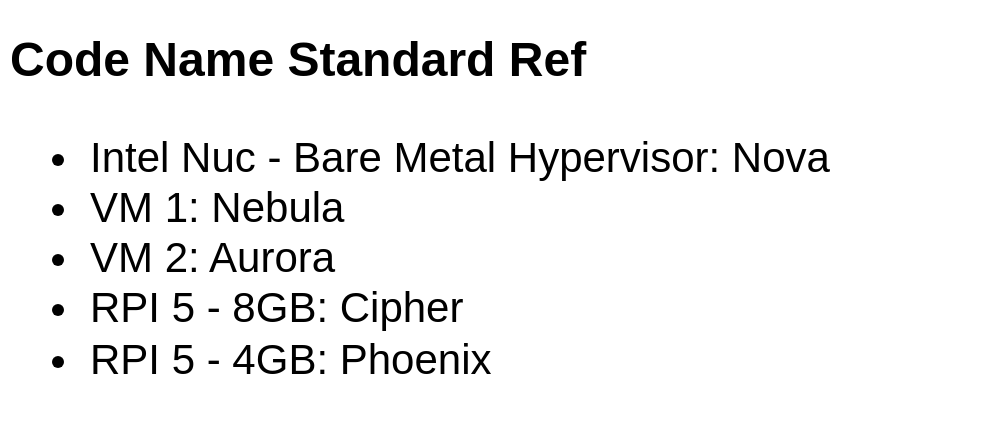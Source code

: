 <mxfile version="22.1.18" type="device" pages="3">
  <diagram id="C5oOuqK4uCejyhNqq42W" name="Naming Standard">
    <mxGraphModel dx="1434" dy="854" grid="1" gridSize="10" guides="1" tooltips="1" connect="1" arrows="1" fold="1" page="1" pageScale="1" pageWidth="850" pageHeight="1100" math="0" shadow="0">
      <root>
        <mxCell id="0" />
        <mxCell id="1" parent="0" />
        <mxCell id="P65dTQwfyc4noZKhJvpg-2" value="&lt;h1&gt;Code Name Standard Ref&lt;/h1&gt;&lt;p&gt;&lt;/p&gt;&lt;ul style=&quot;font-size: 21px;&quot;&gt;&lt;li&gt;Intel Nuc - Bare Metal Hypervisor: Nova&lt;/li&gt;&lt;li&gt;VM 1: Nebula&lt;/li&gt;&lt;li&gt;VM 2: Aurora&lt;/li&gt;&lt;li&gt;RPI 5 - 8GB: Cipher&lt;/li&gt;&lt;li&gt;RPI 5 - 4GB: Phoenix&lt;/li&gt;&lt;/ul&gt;&lt;p&gt;&lt;/p&gt;" style="text;html=1;strokeColor=none;fillColor=none;spacing=5;spacingTop=-20;whiteSpace=wrap;overflow=hidden;rounded=0;" parent="1" vertex="1">
          <mxGeometry x="50" y="40" width="500" height="210" as="geometry" />
        </mxCell>
      </root>
    </mxGraphModel>
  </diagram>
  <diagram name="Network Setup" id="y5MB4PG8_KQpzrVjRbdm">
    <mxGraphModel dx="1434" dy="854" grid="1" gridSize="10" guides="1" tooltips="1" connect="1" arrows="1" fold="1" page="1" pageScale="1" pageWidth="850" pageHeight="1100" math="0" shadow="0">
      <root>
        <mxCell id="0" />
        <mxCell id="1" parent="0" />
        <mxCell id="F0W9S0jO7jZfU5PaMhUE-3" value="" style="rounded=0;whiteSpace=wrap;html=1;fillColor=#fff2cc;strokeColor=#d6b656;" parent="1" vertex="1">
          <mxGeometry x="20" y="525" width="760" height="170" as="geometry" />
        </mxCell>
        <mxCell id="F0W9S0jO7jZfU5PaMhUE-1" value="" style="rounded=0;whiteSpace=wrap;html=1;fillColor=#ffe6cc;strokeColor=#d79b00;" parent="1" vertex="1">
          <mxGeometry x="20" y="340" width="760" height="170" as="geometry" />
        </mxCell>
        <mxCell id="V8Oin1zptPc2NcK_wDoO-1" value="&lt;h1&gt;Nova Server (HV)&lt;/h1&gt;&lt;div style=&quot;font-size: 18px;&quot;&gt;&lt;font style=&quot;font-size: 18px;&quot;&gt;Static IP:&amp;nbsp; 10.0.0.176&lt;/font&gt;&lt;/div&gt;&lt;div style=&quot;font-size: 18px;&quot;&gt;&lt;font style=&quot;font-size: 18px;&quot;&gt;MAC: 71:9B&lt;/font&gt;&lt;/div&gt;&lt;div&gt;&lt;br&gt;&lt;/div&gt;" style="text;html=1;strokeColor=none;fillColor=none;spacing=5;spacingTop=-20;whiteSpace=wrap;overflow=hidden;rounded=0;" parent="1" vertex="1">
          <mxGeometry x="20" y="380" width="210" height="120" as="geometry" />
        </mxCell>
        <mxCell id="E7k7vrJ1UfaNUGe9Ev70-1" value="&lt;h1&gt;Cipher Server&lt;/h1&gt;&lt;div style=&quot;font-size: 18px;&quot;&gt;&lt;font style=&quot;font-size: 18px;&quot;&gt;Static IP WIFI:&amp;nbsp; 10.0.0.179&lt;/font&gt;&lt;/div&gt;&lt;div style=&quot;font-size: 18px;&quot;&gt;&lt;font style=&quot;font-size: 18px;&quot;&gt;Static IP Eth: 10.0.0.186&lt;/font&gt;&lt;/div&gt;&lt;div style=&quot;font-size: 18px;&quot;&gt;&lt;font style=&quot;font-size: 18px;&quot;&gt;MAC WIFI: 2d:ab&lt;/font&gt;&lt;/div&gt;&lt;div style=&quot;font-size: 18px;&quot;&gt;&lt;font style=&quot;font-size: 18px;&quot;&gt;MAC Eth: 2d:aa&lt;/font&gt;&lt;/div&gt;&lt;div&gt;&lt;br&gt;&lt;/div&gt;" style="text;html=1;strokeColor=none;fillColor=none;spacing=5;spacingTop=-20;whiteSpace=wrap;overflow=hidden;rounded=0;" parent="1" vertex="1">
          <mxGeometry x="50" y="540" width="260" height="140" as="geometry" />
        </mxCell>
        <mxCell id="E7k7vrJ1UfaNUGe9Ev70-4" value="&lt;h1&gt;&lt;span style=&quot;background-color: initial;&quot;&gt;LAN Details&amp;nbsp;&lt;/span&gt;&lt;/h1&gt;&lt;h1&gt;&lt;span style=&quot;font-size: 18px; font-weight: 400;&quot;&gt;Gateway: 10.0.0.1&lt;/span&gt;&lt;/h1&gt;&lt;div&gt;&lt;span style=&quot;font-size: 18px; font-weight: 400;&quot;&gt;Subnet Mask: 255.255.255.0&lt;/span&gt;&lt;/div&gt;&lt;div&gt;&lt;br&gt;&lt;/div&gt;&lt;div&gt;&lt;span style=&quot;font-size: 18px;&quot;&gt;DHCP Range: 10.0.0.2 - 10.0.0.253&lt;/span&gt;&lt;/div&gt;&lt;div&gt;&lt;span style=&quot;font-size: 18px;&quot;&gt;&lt;br&gt;&lt;/span&gt;&lt;/div&gt;&lt;div&gt;&lt;span style=&quot;font-size: 18px;&quot;&gt;DHCP Lease: 2 Days&lt;/span&gt;&lt;/div&gt;" style="text;html=1;strokeColor=none;fillColor=none;spacing=5;spacingTop=-20;whiteSpace=wrap;overflow=hidden;rounded=0;" parent="1" vertex="1">
          <mxGeometry x="50" y="40" width="470" height="220" as="geometry" />
        </mxCell>
        <mxCell id="F0W9S0jO7jZfU5PaMhUE-2" value="VMs" style="text;html=1;strokeColor=none;fillColor=none;align=center;verticalAlign=middle;whiteSpace=wrap;rounded=0;" parent="1" vertex="1">
          <mxGeometry x="240" y="360" width="60" height="30" as="geometry" />
        </mxCell>
        <mxCell id="F0W9S0jO7jZfU5PaMhUE-4" value="RPi 5" style="text;html=1;strokeColor=none;fillColor=none;align=center;verticalAlign=middle;whiteSpace=wrap;rounded=0;" parent="1" vertex="1">
          <mxGeometry x="20" y="525" width="60" height="30" as="geometry" />
        </mxCell>
        <mxCell id="fBIAKoxOq2Dpl7yIuc6B-1" value="&lt;h1&gt;Phoenix Server&lt;/h1&gt;&lt;div style=&quot;font-size: 18px;&quot;&gt;&lt;font style=&quot;font-size: 18px;&quot;&gt;Static IP WIFI:&amp;nbsp; 10.0.0.180&lt;/font&gt;&lt;/div&gt;&lt;div style=&quot;font-size: 18px;&quot;&gt;&lt;font style=&quot;font-size: 18px;&quot;&gt;Static IP Eth: 10.0.0.185&lt;/font&gt;&lt;/div&gt;&lt;div style=&quot;font-size: 18px;&quot;&gt;&lt;font style=&quot;font-size: 18px;&quot;&gt;MAC WIFI: 82:b8&lt;/font&gt;&lt;/div&gt;&lt;div style=&quot;font-size: 18px;&quot;&gt;&lt;font style=&quot;font-size: 18px;&quot;&gt;MAC Eth: 82:b7&lt;/font&gt;&lt;/div&gt;&lt;div&gt;&lt;br&gt;&lt;/div&gt;" style="text;html=1;strokeColor=none;fillColor=none;spacing=5;spacingTop=-20;whiteSpace=wrap;overflow=hidden;rounded=0;" vertex="1" parent="1">
          <mxGeometry x="370" y="540" width="260" height="140" as="geometry" />
        </mxCell>
        <mxCell id="2oT5PvWAhbJOK9KJV9yR-2" value="" style="rounded=1;whiteSpace=wrap;html=1;fillColor=#f8cecc;strokeColor=#b85450;" vertex="1" parent="1">
          <mxGeometry x="250" y="380" width="460" height="115" as="geometry" />
        </mxCell>
        <mxCell id="cSavmD5kuD603t4nYaTZ-1" value="&lt;h1&gt;Nebula Server&lt;/h1&gt;&lt;div style=&quot;font-size: 18px;&quot;&gt;&lt;font style=&quot;font-size: 18px;&quot;&gt;Static IP:&amp;nbsp; 10.0.0.177&lt;/font&gt;&lt;/div&gt;&lt;div style=&quot;font-size: 18px;&quot;&gt;&lt;font style=&quot;font-size: 18px;&quot;&gt;MAC: 2A:52&lt;/font&gt;&lt;/div&gt;&lt;div&gt;&lt;br&gt;&lt;/div&gt;" style="text;html=1;strokeColor=none;fillColor=none;spacing=5;spacingTop=-20;whiteSpace=wrap;overflow=hidden;rounded=0;" parent="1" vertex="1">
          <mxGeometry x="260" y="380" width="190" height="120" as="geometry" />
        </mxCell>
        <mxCell id="cSavmD5kuD603t4nYaTZ-2" value="&lt;h1&gt;Aurora Server&lt;/h1&gt;&lt;div style=&quot;font-size: 18px;&quot;&gt;&lt;font style=&quot;font-size: 18px;&quot;&gt;Static IP:&amp;nbsp; 10.0.0.178&lt;/font&gt;&lt;/div&gt;&lt;div style=&quot;font-size: 18px;&quot;&gt;&lt;font style=&quot;font-size: 18px;&quot;&gt;MAC:&lt;/font&gt;&lt;/div&gt;" style="text;html=1;strokeColor=none;fillColor=none;spacing=5;spacingTop=-20;whiteSpace=wrap;overflow=hidden;rounded=0;" parent="1" vertex="1">
          <mxGeometry x="490" y="380" width="190" height="120" as="geometry" />
        </mxCell>
      </root>
    </mxGraphModel>
  </diagram>
  <diagram id="FzGWSQFxISnaXMAqedny" name="Page-3">
    <mxGraphModel dx="2074" dy="1214" grid="1" gridSize="10" guides="1" tooltips="1" connect="1" arrows="1" fold="1" page="1" pageScale="1" pageWidth="850" pageHeight="1100" math="0" shadow="0">
      <root>
        <mxCell id="0" />
        <mxCell id="1" parent="0" />
      </root>
    </mxGraphModel>
  </diagram>
</mxfile>
